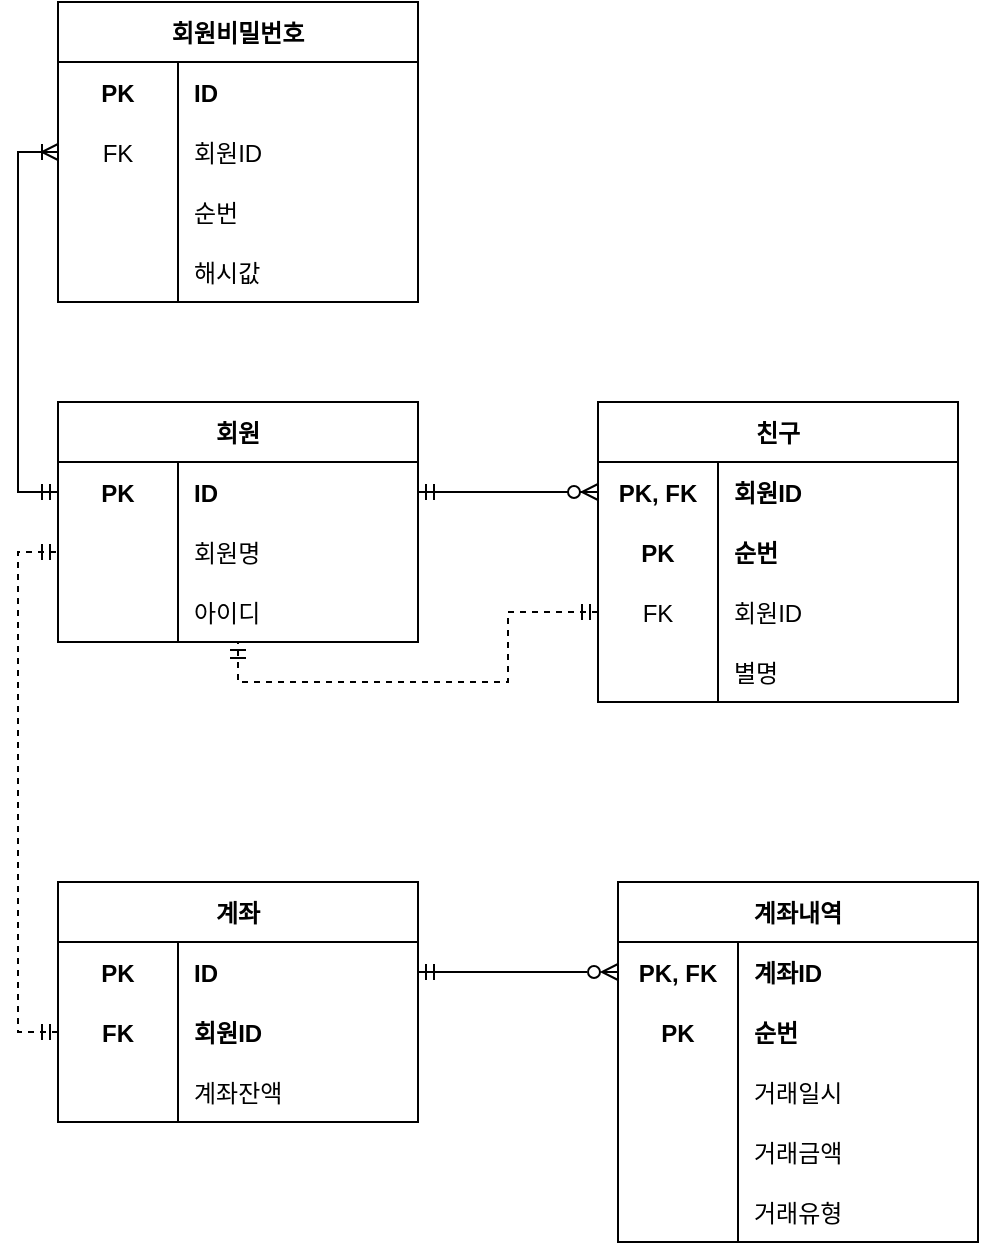 <mxfile version="20.8.20" type="github">
  <diagram id="vaSoZMjLQWregY1z2E6H" name="페이지-1">
    <mxGraphModel dx="1434" dy="788" grid="1" gridSize="10" guides="1" tooltips="1" connect="1" arrows="1" fold="1" page="1" pageScale="1" pageWidth="1100" pageHeight="850" math="0" shadow="0">
      <root>
        <mxCell id="0" />
        <mxCell id="1" parent="0" />
        <mxCell id="vQAXsHzkjVYNGvamQJw--1" value="회원" style="shape=table;startSize=30;container=1;collapsible=1;childLayout=tableLayout;fixedRows=1;rowLines=0;fontStyle=1;align=center;resizeLast=1;" parent="1" vertex="1">
          <mxGeometry x="290" y="310" width="180" height="120" as="geometry" />
        </mxCell>
        <mxCell id="vQAXsHzkjVYNGvamQJw--2" value="" style="shape=tableRow;horizontal=0;startSize=0;swimlaneHead=0;swimlaneBody=0;collapsible=0;dropTarget=0;points=[[0,0.5],[1,0.5]];portConstraint=eastwest;top=0;left=0;right=0;bottom=0;strokeWidth=3;fillColor=none;strokeColor=#000000;" parent="vQAXsHzkjVYNGvamQJw--1" vertex="1">
          <mxGeometry y="30" width="180" height="30" as="geometry" />
        </mxCell>
        <mxCell id="vQAXsHzkjVYNGvamQJw--3" value="PK" style="shape=partialRectangle;connectable=0;fillColor=none;top=0;left=0;bottom=0;right=0;fontStyle=1;overflow=hidden;" parent="vQAXsHzkjVYNGvamQJw--2" vertex="1">
          <mxGeometry width="60" height="30" as="geometry">
            <mxRectangle width="60" height="30" as="alternateBounds" />
          </mxGeometry>
        </mxCell>
        <mxCell id="vQAXsHzkjVYNGvamQJw--4" value="ID" style="shape=partialRectangle;connectable=0;fillColor=none;top=0;left=0;bottom=0;right=0;align=left;spacingLeft=6;fontStyle=1;overflow=hidden;" parent="vQAXsHzkjVYNGvamQJw--2" vertex="1">
          <mxGeometry x="60" width="120" height="30" as="geometry">
            <mxRectangle width="120" height="30" as="alternateBounds" />
          </mxGeometry>
        </mxCell>
        <mxCell id="vQAXsHzkjVYNGvamQJw--8" value="" style="shape=tableRow;horizontal=0;startSize=0;swimlaneHead=0;swimlaneBody=0;fillColor=none;collapsible=0;dropTarget=0;points=[[0,0.5],[1,0.5]];portConstraint=eastwest;top=0;left=0;right=0;bottom=0;" parent="vQAXsHzkjVYNGvamQJw--1" vertex="1">
          <mxGeometry y="60" width="180" height="30" as="geometry" />
        </mxCell>
        <mxCell id="vQAXsHzkjVYNGvamQJw--9" value="" style="shape=partialRectangle;connectable=0;fillColor=none;top=0;left=0;bottom=0;right=0;editable=1;overflow=hidden;" parent="vQAXsHzkjVYNGvamQJw--8" vertex="1">
          <mxGeometry width="60" height="30" as="geometry">
            <mxRectangle width="60" height="30" as="alternateBounds" />
          </mxGeometry>
        </mxCell>
        <mxCell id="vQAXsHzkjVYNGvamQJw--10" value="회원명" style="shape=partialRectangle;connectable=0;fillColor=none;top=0;left=0;bottom=0;right=0;align=left;spacingLeft=6;overflow=hidden;" parent="vQAXsHzkjVYNGvamQJw--8" vertex="1">
          <mxGeometry x="60" width="120" height="30" as="geometry">
            <mxRectangle width="120" height="30" as="alternateBounds" />
          </mxGeometry>
        </mxCell>
        <mxCell id="vQAXsHzkjVYNGvamQJw--11" value="" style="shape=tableRow;horizontal=0;startSize=0;swimlaneHead=0;swimlaneBody=0;fillColor=none;collapsible=0;dropTarget=0;points=[[0,0.5],[1,0.5]];portConstraint=eastwest;top=0;left=0;right=0;bottom=0;" parent="vQAXsHzkjVYNGvamQJw--1" vertex="1">
          <mxGeometry y="90" width="180" height="30" as="geometry" />
        </mxCell>
        <mxCell id="vQAXsHzkjVYNGvamQJw--12" value="" style="shape=partialRectangle;connectable=0;fillColor=none;top=0;left=0;bottom=0;right=0;editable=1;overflow=hidden;" parent="vQAXsHzkjVYNGvamQJw--11" vertex="1">
          <mxGeometry width="60" height="30" as="geometry">
            <mxRectangle width="60" height="30" as="alternateBounds" />
          </mxGeometry>
        </mxCell>
        <mxCell id="vQAXsHzkjVYNGvamQJw--13" value="아이디" style="shape=partialRectangle;connectable=0;fillColor=none;top=0;left=0;bottom=0;right=0;align=left;spacingLeft=6;overflow=hidden;" parent="vQAXsHzkjVYNGvamQJw--11" vertex="1">
          <mxGeometry x="60" width="120" height="30" as="geometry">
            <mxRectangle width="120" height="30" as="alternateBounds" />
          </mxGeometry>
        </mxCell>
        <mxCell id="vQAXsHzkjVYNGvamQJw--20" value="회원비밀번호" style="shape=table;startSize=30;container=1;collapsible=1;childLayout=tableLayout;fixedRows=1;rowLines=0;fontStyle=1;align=center;resizeLast=1;" parent="1" vertex="1">
          <mxGeometry x="290" y="110" width="180" height="150" as="geometry" />
        </mxCell>
        <mxCell id="vQAXsHzkjVYNGvamQJw--21" value="" style="shape=tableRow;horizontal=0;startSize=0;swimlaneHead=0;swimlaneBody=0;collapsible=0;dropTarget=0;points=[[0,0.5],[1,0.5]];portConstraint=eastwest;top=0;left=0;right=0;bottom=0;strokeWidth=3;fillColor=none;strokeColor=#000000;" parent="vQAXsHzkjVYNGvamQJw--20" vertex="1">
          <mxGeometry y="30" width="180" height="30" as="geometry" />
        </mxCell>
        <mxCell id="vQAXsHzkjVYNGvamQJw--22" value="PK" style="shape=partialRectangle;connectable=0;fillColor=none;top=0;left=0;bottom=0;right=0;fontStyle=1;overflow=hidden;" parent="vQAXsHzkjVYNGvamQJw--21" vertex="1">
          <mxGeometry width="60" height="30" as="geometry">
            <mxRectangle width="60" height="30" as="alternateBounds" />
          </mxGeometry>
        </mxCell>
        <mxCell id="vQAXsHzkjVYNGvamQJw--23" value="ID" style="shape=partialRectangle;connectable=0;fillColor=none;top=0;left=0;bottom=0;right=0;align=left;spacingLeft=6;fontStyle=1;overflow=hidden;" parent="vQAXsHzkjVYNGvamQJw--21" vertex="1">
          <mxGeometry x="60" width="120" height="30" as="geometry">
            <mxRectangle width="120" height="30" as="alternateBounds" />
          </mxGeometry>
        </mxCell>
        <mxCell id="vQAXsHzkjVYNGvamQJw--33" value="" style="shape=tableRow;horizontal=0;startSize=0;swimlaneHead=0;swimlaneBody=0;collapsible=0;dropTarget=0;points=[[0,0.5],[1,0.5]];portConstraint=eastwest;top=0;left=0;right=0;bottom=0;strokeWidth=3;fillColor=none;strokeColor=#000000;" parent="vQAXsHzkjVYNGvamQJw--20" vertex="1">
          <mxGeometry y="60" width="180" height="30" as="geometry" />
        </mxCell>
        <mxCell id="vQAXsHzkjVYNGvamQJw--34" value="FK" style="shape=partialRectangle;connectable=0;fillColor=none;top=0;left=0;bottom=0;right=0;fontStyle=0;overflow=hidden;" parent="vQAXsHzkjVYNGvamQJw--33" vertex="1">
          <mxGeometry width="60" height="30" as="geometry">
            <mxRectangle width="60" height="30" as="alternateBounds" />
          </mxGeometry>
        </mxCell>
        <mxCell id="vQAXsHzkjVYNGvamQJw--35" value="회원ID" style="shape=partialRectangle;connectable=0;fillColor=none;top=0;left=0;bottom=0;right=0;align=left;spacingLeft=6;fontStyle=0;overflow=hidden;" parent="vQAXsHzkjVYNGvamQJw--33" vertex="1">
          <mxGeometry x="60" width="120" height="30" as="geometry">
            <mxRectangle width="120" height="30" as="alternateBounds" />
          </mxGeometry>
        </mxCell>
        <mxCell id="vQAXsHzkjVYNGvamQJw--24" value="" style="shape=tableRow;horizontal=0;startSize=0;swimlaneHead=0;swimlaneBody=0;fillColor=none;collapsible=0;dropTarget=0;points=[[0,0.5],[1,0.5]];portConstraint=eastwest;top=0;left=0;right=0;bottom=0;" parent="vQAXsHzkjVYNGvamQJw--20" vertex="1">
          <mxGeometry y="90" width="180" height="30" as="geometry" />
        </mxCell>
        <mxCell id="vQAXsHzkjVYNGvamQJw--25" value="" style="shape=partialRectangle;connectable=0;fillColor=none;top=0;left=0;bottom=0;right=0;editable=1;overflow=hidden;" parent="vQAXsHzkjVYNGvamQJw--24" vertex="1">
          <mxGeometry width="60" height="30" as="geometry">
            <mxRectangle width="60" height="30" as="alternateBounds" />
          </mxGeometry>
        </mxCell>
        <mxCell id="vQAXsHzkjVYNGvamQJw--26" value="순번" style="shape=partialRectangle;connectable=0;fillColor=none;top=0;left=0;bottom=0;right=0;align=left;spacingLeft=6;overflow=hidden;" parent="vQAXsHzkjVYNGvamQJw--24" vertex="1">
          <mxGeometry x="60" width="120" height="30" as="geometry">
            <mxRectangle width="120" height="30" as="alternateBounds" />
          </mxGeometry>
        </mxCell>
        <mxCell id="vQAXsHzkjVYNGvamQJw--27" value="" style="shape=tableRow;horizontal=0;startSize=0;swimlaneHead=0;swimlaneBody=0;fillColor=none;collapsible=0;dropTarget=0;points=[[0,0.5],[1,0.5]];portConstraint=eastwest;top=0;left=0;right=0;bottom=0;" parent="vQAXsHzkjVYNGvamQJw--20" vertex="1">
          <mxGeometry y="120" width="180" height="30" as="geometry" />
        </mxCell>
        <mxCell id="vQAXsHzkjVYNGvamQJw--28" value="" style="shape=partialRectangle;connectable=0;fillColor=none;top=0;left=0;bottom=0;right=0;editable=1;overflow=hidden;" parent="vQAXsHzkjVYNGvamQJw--27" vertex="1">
          <mxGeometry width="60" height="30" as="geometry">
            <mxRectangle width="60" height="30" as="alternateBounds" />
          </mxGeometry>
        </mxCell>
        <mxCell id="vQAXsHzkjVYNGvamQJw--29" value="해시값" style="shape=partialRectangle;connectable=0;fillColor=none;top=0;left=0;bottom=0;right=0;align=left;spacingLeft=6;overflow=hidden;" parent="vQAXsHzkjVYNGvamQJw--27" vertex="1">
          <mxGeometry x="60" width="120" height="30" as="geometry">
            <mxRectangle width="120" height="30" as="alternateBounds" />
          </mxGeometry>
        </mxCell>
        <mxCell id="vQAXsHzkjVYNGvamQJw--36" value="친구" style="shape=table;startSize=30;container=1;collapsible=1;childLayout=tableLayout;fixedRows=1;rowLines=0;fontStyle=1;align=center;resizeLast=1;" parent="1" vertex="1">
          <mxGeometry x="560" y="310" width="180" height="150" as="geometry" />
        </mxCell>
        <mxCell id="vQAXsHzkjVYNGvamQJw--37" value="" style="shape=tableRow;horizontal=0;startSize=0;swimlaneHead=0;swimlaneBody=0;collapsible=0;dropTarget=0;points=[[0,0.5],[1,0.5]];portConstraint=eastwest;top=0;left=0;right=0;bottom=0;strokeWidth=3;fillColor=none;strokeColor=#000000;" parent="vQAXsHzkjVYNGvamQJw--36" vertex="1">
          <mxGeometry y="30" width="180" height="30" as="geometry" />
        </mxCell>
        <mxCell id="vQAXsHzkjVYNGvamQJw--38" value="PK, FK" style="shape=partialRectangle;connectable=0;fillColor=none;top=0;left=0;bottom=0;right=0;fontStyle=1;overflow=hidden;" parent="vQAXsHzkjVYNGvamQJw--37" vertex="1">
          <mxGeometry width="60" height="30" as="geometry">
            <mxRectangle width="60" height="30" as="alternateBounds" />
          </mxGeometry>
        </mxCell>
        <mxCell id="vQAXsHzkjVYNGvamQJw--39" value="회원ID" style="shape=partialRectangle;connectable=0;fillColor=none;top=0;left=0;bottom=0;right=0;align=left;spacingLeft=6;fontStyle=1;overflow=hidden;" parent="vQAXsHzkjVYNGvamQJw--37" vertex="1">
          <mxGeometry x="60" width="120" height="30" as="geometry">
            <mxRectangle width="120" height="30" as="alternateBounds" />
          </mxGeometry>
        </mxCell>
        <mxCell id="vQAXsHzkjVYNGvamQJw--46" value="" style="shape=tableRow;horizontal=0;startSize=0;swimlaneHead=0;swimlaneBody=0;collapsible=0;dropTarget=0;points=[[0,0.5],[1,0.5]];portConstraint=eastwest;top=0;left=0;right=0;bottom=0;strokeWidth=3;fillColor=none;strokeColor=#000000;" parent="vQAXsHzkjVYNGvamQJw--36" vertex="1">
          <mxGeometry y="60" width="180" height="30" as="geometry" />
        </mxCell>
        <mxCell id="vQAXsHzkjVYNGvamQJw--47" value="PK" style="shape=partialRectangle;connectable=0;fillColor=none;top=0;left=0;bottom=0;right=0;fontStyle=1;overflow=hidden;" parent="vQAXsHzkjVYNGvamQJw--46" vertex="1">
          <mxGeometry width="60" height="30" as="geometry">
            <mxRectangle width="60" height="30" as="alternateBounds" />
          </mxGeometry>
        </mxCell>
        <mxCell id="vQAXsHzkjVYNGvamQJw--48" value="순번" style="shape=partialRectangle;connectable=0;fillColor=none;top=0;left=0;bottom=0;right=0;align=left;spacingLeft=6;fontStyle=1;overflow=hidden;" parent="vQAXsHzkjVYNGvamQJw--46" vertex="1">
          <mxGeometry x="60" width="120" height="30" as="geometry">
            <mxRectangle width="120" height="30" as="alternateBounds" />
          </mxGeometry>
        </mxCell>
        <mxCell id="vQAXsHzkjVYNGvamQJw--40" value="" style="shape=tableRow;horizontal=0;startSize=0;swimlaneHead=0;swimlaneBody=0;fillColor=none;collapsible=0;dropTarget=0;points=[[0,0.5],[1,0.5]];portConstraint=eastwest;top=0;left=0;right=0;bottom=0;" parent="vQAXsHzkjVYNGvamQJw--36" vertex="1">
          <mxGeometry y="90" width="180" height="30" as="geometry" />
        </mxCell>
        <mxCell id="vQAXsHzkjVYNGvamQJw--41" value="FK" style="shape=partialRectangle;connectable=0;fillColor=none;top=0;left=0;bottom=0;right=0;editable=1;overflow=hidden;" parent="vQAXsHzkjVYNGvamQJw--40" vertex="1">
          <mxGeometry width="60" height="30" as="geometry">
            <mxRectangle width="60" height="30" as="alternateBounds" />
          </mxGeometry>
        </mxCell>
        <mxCell id="vQAXsHzkjVYNGvamQJw--42" value="회원ID" style="shape=partialRectangle;connectable=0;fillColor=none;top=0;left=0;bottom=0;right=0;align=left;spacingLeft=6;overflow=hidden;" parent="vQAXsHzkjVYNGvamQJw--40" vertex="1">
          <mxGeometry x="60" width="120" height="30" as="geometry">
            <mxRectangle width="120" height="30" as="alternateBounds" />
          </mxGeometry>
        </mxCell>
        <mxCell id="vQAXsHzkjVYNGvamQJw--43" value="" style="shape=tableRow;horizontal=0;startSize=0;swimlaneHead=0;swimlaneBody=0;fillColor=none;collapsible=0;dropTarget=0;points=[[0,0.5],[1,0.5]];portConstraint=eastwest;top=0;left=0;right=0;bottom=0;" parent="vQAXsHzkjVYNGvamQJw--36" vertex="1">
          <mxGeometry y="120" width="180" height="30" as="geometry" />
        </mxCell>
        <mxCell id="vQAXsHzkjVYNGvamQJw--44" value="" style="shape=partialRectangle;connectable=0;fillColor=none;top=0;left=0;bottom=0;right=0;editable=1;overflow=hidden;" parent="vQAXsHzkjVYNGvamQJw--43" vertex="1">
          <mxGeometry width="60" height="30" as="geometry">
            <mxRectangle width="60" height="30" as="alternateBounds" />
          </mxGeometry>
        </mxCell>
        <mxCell id="vQAXsHzkjVYNGvamQJw--45" value="별명" style="shape=partialRectangle;connectable=0;fillColor=none;top=0;left=0;bottom=0;right=0;align=left;spacingLeft=6;overflow=hidden;" parent="vQAXsHzkjVYNGvamQJw--43" vertex="1">
          <mxGeometry x="60" width="120" height="30" as="geometry">
            <mxRectangle width="120" height="30" as="alternateBounds" />
          </mxGeometry>
        </mxCell>
        <mxCell id="vQAXsHzkjVYNGvamQJw--49" value="" style="edgeStyle=entityRelationEdgeStyle;fontSize=12;html=1;endArrow=ERzeroToMany;startArrow=ERmandOne;rounded=0;exitX=1;exitY=0.5;exitDx=0;exitDy=0;entryX=0;entryY=0.5;entryDx=0;entryDy=0;" parent="1" source="vQAXsHzkjVYNGvamQJw--2" target="vQAXsHzkjVYNGvamQJw--37" edge="1">
          <mxGeometry width="100" height="100" relative="1" as="geometry">
            <mxPoint x="590" y="450" as="sourcePoint" />
            <mxPoint x="690" y="350" as="targetPoint" />
          </mxGeometry>
        </mxCell>
        <mxCell id="vQAXsHzkjVYNGvamQJw--56" style="edgeStyle=orthogonalEdgeStyle;rounded=0;orthogonalLoop=1;jettySize=auto;html=1;exitX=0;exitY=0.5;exitDx=0;exitDy=0;entryX=0;entryY=0.5;entryDx=0;entryDy=0;startArrow=ERmandOne;startFill=0;endArrow=ERoneToMany;endFill=0;" parent="1" source="vQAXsHzkjVYNGvamQJw--2" target="vQAXsHzkjVYNGvamQJw--33" edge="1">
          <mxGeometry relative="1" as="geometry" />
        </mxCell>
        <mxCell id="vQAXsHzkjVYNGvamQJw--57" style="edgeStyle=orthogonalEdgeStyle;rounded=0;orthogonalLoop=1;jettySize=auto;html=1;exitX=0;exitY=0.5;exitDx=0;exitDy=0;entryX=0.5;entryY=1;entryDx=0;entryDy=0;entryPerimeter=0;startArrow=ERmandOne;startFill=0;endArrow=ERmandOne;endFill=0;dashed=1;" parent="1" source="vQAXsHzkjVYNGvamQJw--40" target="vQAXsHzkjVYNGvamQJw--11" edge="1">
          <mxGeometry relative="1" as="geometry" />
        </mxCell>
        <mxCell id="vQAXsHzkjVYNGvamQJw--58" value="계좌" style="shape=table;startSize=30;container=1;collapsible=1;childLayout=tableLayout;fixedRows=1;rowLines=0;fontStyle=1;align=center;resizeLast=1;" parent="1" vertex="1">
          <mxGeometry x="290" y="550" width="180" height="120" as="geometry" />
        </mxCell>
        <mxCell id="vQAXsHzkjVYNGvamQJw--59" value="" style="shape=tableRow;horizontal=0;startSize=0;swimlaneHead=0;swimlaneBody=0;collapsible=0;dropTarget=0;points=[[0,0.5],[1,0.5]];portConstraint=eastwest;top=0;left=0;right=0;bottom=0;strokeWidth=3;fillColor=none;strokeColor=#000000;" parent="vQAXsHzkjVYNGvamQJw--58" vertex="1">
          <mxGeometry y="30" width="180" height="30" as="geometry" />
        </mxCell>
        <mxCell id="vQAXsHzkjVYNGvamQJw--60" value="PK" style="shape=partialRectangle;connectable=0;fillColor=none;top=0;left=0;bottom=0;right=0;fontStyle=1;overflow=hidden;" parent="vQAXsHzkjVYNGvamQJw--59" vertex="1">
          <mxGeometry width="60" height="30" as="geometry">
            <mxRectangle width="60" height="30" as="alternateBounds" />
          </mxGeometry>
        </mxCell>
        <mxCell id="vQAXsHzkjVYNGvamQJw--61" value="ID" style="shape=partialRectangle;connectable=0;fillColor=none;top=0;left=0;bottom=0;right=0;align=left;spacingLeft=6;fontStyle=1;overflow=hidden;" parent="vQAXsHzkjVYNGvamQJw--59" vertex="1">
          <mxGeometry x="60" width="120" height="30" as="geometry">
            <mxRectangle width="120" height="30" as="alternateBounds" />
          </mxGeometry>
        </mxCell>
        <mxCell id="vQAXsHzkjVYNGvamQJw--62" value="" style="shape=tableRow;horizontal=0;startSize=0;swimlaneHead=0;swimlaneBody=0;fillColor=none;collapsible=0;dropTarget=0;points=[[0,0.5],[1,0.5]];portConstraint=eastwest;top=0;left=0;right=0;bottom=0;" parent="vQAXsHzkjVYNGvamQJw--58" vertex="1">
          <mxGeometry y="60" width="180" height="30" as="geometry" />
        </mxCell>
        <mxCell id="vQAXsHzkjVYNGvamQJw--63" value="FK" style="shape=partialRectangle;connectable=0;fillColor=none;top=0;left=0;bottom=0;right=0;editable=1;overflow=hidden;fontStyle=1" parent="vQAXsHzkjVYNGvamQJw--62" vertex="1">
          <mxGeometry width="60" height="30" as="geometry">
            <mxRectangle width="60" height="30" as="alternateBounds" />
          </mxGeometry>
        </mxCell>
        <mxCell id="vQAXsHzkjVYNGvamQJw--64" value="회원ID" style="shape=partialRectangle;connectable=0;fillColor=none;top=0;left=0;bottom=0;right=0;align=left;spacingLeft=6;overflow=hidden;fontStyle=1" parent="vQAXsHzkjVYNGvamQJw--62" vertex="1">
          <mxGeometry x="60" width="120" height="30" as="geometry">
            <mxRectangle width="120" height="30" as="alternateBounds" />
          </mxGeometry>
        </mxCell>
        <mxCell id="vQAXsHzkjVYNGvamQJw--68" value="" style="shape=tableRow;horizontal=0;startSize=0;swimlaneHead=0;swimlaneBody=0;fillColor=none;collapsible=0;dropTarget=0;points=[[0,0.5],[1,0.5]];portConstraint=eastwest;top=0;left=0;right=0;bottom=0;" parent="vQAXsHzkjVYNGvamQJw--58" vertex="1">
          <mxGeometry y="90" width="180" height="30" as="geometry" />
        </mxCell>
        <mxCell id="vQAXsHzkjVYNGvamQJw--69" value="" style="shape=partialRectangle;connectable=0;fillColor=none;top=0;left=0;bottom=0;right=0;editable=1;overflow=hidden;" parent="vQAXsHzkjVYNGvamQJw--68" vertex="1">
          <mxGeometry width="60" height="30" as="geometry">
            <mxRectangle width="60" height="30" as="alternateBounds" />
          </mxGeometry>
        </mxCell>
        <mxCell id="vQAXsHzkjVYNGvamQJw--70" value="계좌잔액" style="shape=partialRectangle;connectable=0;fillColor=none;top=0;left=0;bottom=0;right=0;align=left;spacingLeft=6;overflow=hidden;" parent="vQAXsHzkjVYNGvamQJw--68" vertex="1">
          <mxGeometry x="60" width="120" height="30" as="geometry">
            <mxRectangle width="120" height="30" as="alternateBounds" />
          </mxGeometry>
        </mxCell>
        <mxCell id="vQAXsHzkjVYNGvamQJw--71" style="edgeStyle=orthogonalEdgeStyle;rounded=0;orthogonalLoop=1;jettySize=auto;html=1;exitX=0;exitY=0.5;exitDx=0;exitDy=0;entryX=0;entryY=0.5;entryDx=0;entryDy=0;startArrow=ERmandOne;startFill=0;endArrow=ERmandOne;endFill=0;dashed=1;" parent="1" source="vQAXsHzkjVYNGvamQJw--62" target="vQAXsHzkjVYNGvamQJw--8" edge="1">
          <mxGeometry relative="1" as="geometry" />
        </mxCell>
        <mxCell id="vQAXsHzkjVYNGvamQJw--78" value="계좌내역" style="shape=table;startSize=30;container=1;collapsible=1;childLayout=tableLayout;fixedRows=1;rowLines=0;fontStyle=1;align=center;resizeLast=1;" parent="1" vertex="1">
          <mxGeometry x="570" y="550" width="180" height="180" as="geometry" />
        </mxCell>
        <mxCell id="vQAXsHzkjVYNGvamQJw--79" value="" style="shape=tableRow;horizontal=0;startSize=0;swimlaneHead=0;swimlaneBody=0;collapsible=0;dropTarget=0;points=[[0,0.5],[1,0.5]];portConstraint=eastwest;top=0;left=0;right=0;bottom=0;strokeWidth=3;fillColor=none;strokeColor=#000000;" parent="vQAXsHzkjVYNGvamQJw--78" vertex="1">
          <mxGeometry y="30" width="180" height="30" as="geometry" />
        </mxCell>
        <mxCell id="vQAXsHzkjVYNGvamQJw--80" value="PK, FK" style="shape=partialRectangle;connectable=0;fillColor=none;top=0;left=0;bottom=0;right=0;fontStyle=1;overflow=hidden;" parent="vQAXsHzkjVYNGvamQJw--79" vertex="1">
          <mxGeometry width="60" height="30" as="geometry">
            <mxRectangle width="60" height="30" as="alternateBounds" />
          </mxGeometry>
        </mxCell>
        <mxCell id="vQAXsHzkjVYNGvamQJw--81" value="계좌ID" style="shape=partialRectangle;connectable=0;fillColor=none;top=0;left=0;bottom=0;right=0;align=left;spacingLeft=6;fontStyle=1;overflow=hidden;" parent="vQAXsHzkjVYNGvamQJw--79" vertex="1">
          <mxGeometry x="60" width="120" height="30" as="geometry">
            <mxRectangle width="120" height="30" as="alternateBounds" />
          </mxGeometry>
        </mxCell>
        <mxCell id="vQAXsHzkjVYNGvamQJw--85" value="" style="shape=tableRow;horizontal=0;startSize=0;swimlaneHead=0;swimlaneBody=0;fillColor=none;collapsible=0;dropTarget=0;points=[[0,0.5],[1,0.5]];portConstraint=eastwest;top=0;left=0;right=0;bottom=0;" parent="vQAXsHzkjVYNGvamQJw--78" vertex="1">
          <mxGeometry y="60" width="180" height="30" as="geometry" />
        </mxCell>
        <mxCell id="vQAXsHzkjVYNGvamQJw--86" value="PK" style="shape=partialRectangle;connectable=0;fillColor=none;top=0;left=0;bottom=0;right=0;editable=1;overflow=hidden;fontStyle=1" parent="vQAXsHzkjVYNGvamQJw--85" vertex="1">
          <mxGeometry width="60" height="30" as="geometry">
            <mxRectangle width="60" height="30" as="alternateBounds" />
          </mxGeometry>
        </mxCell>
        <mxCell id="vQAXsHzkjVYNGvamQJw--87" value="순번" style="shape=partialRectangle;connectable=0;fillColor=none;top=0;left=0;bottom=0;right=0;align=left;spacingLeft=6;overflow=hidden;fontStyle=1" parent="vQAXsHzkjVYNGvamQJw--85" vertex="1">
          <mxGeometry x="60" width="120" height="30" as="geometry">
            <mxRectangle width="120" height="30" as="alternateBounds" />
          </mxGeometry>
        </mxCell>
        <mxCell id="vQAXsHzkjVYNGvamQJw--88" value="" style="shape=tableRow;horizontal=0;startSize=0;swimlaneHead=0;swimlaneBody=0;fillColor=none;collapsible=0;dropTarget=0;points=[[0,0.5],[1,0.5]];portConstraint=eastwest;top=0;left=0;right=0;bottom=0;" parent="vQAXsHzkjVYNGvamQJw--78" vertex="1">
          <mxGeometry y="90" width="180" height="30" as="geometry" />
        </mxCell>
        <mxCell id="vQAXsHzkjVYNGvamQJw--89" value="" style="shape=partialRectangle;connectable=0;fillColor=none;top=0;left=0;bottom=0;right=0;editable=1;overflow=hidden;" parent="vQAXsHzkjVYNGvamQJw--88" vertex="1">
          <mxGeometry width="60" height="30" as="geometry">
            <mxRectangle width="60" height="30" as="alternateBounds" />
          </mxGeometry>
        </mxCell>
        <mxCell id="vQAXsHzkjVYNGvamQJw--90" value="거래일시" style="shape=partialRectangle;connectable=0;fillColor=none;top=0;left=0;bottom=0;right=0;align=left;spacingLeft=6;overflow=hidden;" parent="vQAXsHzkjVYNGvamQJw--88" vertex="1">
          <mxGeometry x="60" width="120" height="30" as="geometry">
            <mxRectangle width="120" height="30" as="alternateBounds" />
          </mxGeometry>
        </mxCell>
        <mxCell id="vQAXsHzkjVYNGvamQJw--91" value="" style="shape=tableRow;horizontal=0;startSize=0;swimlaneHead=0;swimlaneBody=0;fillColor=none;collapsible=0;dropTarget=0;points=[[0,0.5],[1,0.5]];portConstraint=eastwest;top=0;left=0;right=0;bottom=0;" parent="vQAXsHzkjVYNGvamQJw--78" vertex="1">
          <mxGeometry y="120" width="180" height="30" as="geometry" />
        </mxCell>
        <mxCell id="vQAXsHzkjVYNGvamQJw--92" value="" style="shape=partialRectangle;connectable=0;fillColor=none;top=0;left=0;bottom=0;right=0;editable=1;overflow=hidden;" parent="vQAXsHzkjVYNGvamQJw--91" vertex="1">
          <mxGeometry width="60" height="30" as="geometry">
            <mxRectangle width="60" height="30" as="alternateBounds" />
          </mxGeometry>
        </mxCell>
        <mxCell id="vQAXsHzkjVYNGvamQJw--93" value="거래금액" style="shape=partialRectangle;connectable=0;fillColor=none;top=0;left=0;bottom=0;right=0;align=left;spacingLeft=6;overflow=hidden;" parent="vQAXsHzkjVYNGvamQJw--91" vertex="1">
          <mxGeometry x="60" width="120" height="30" as="geometry">
            <mxRectangle width="120" height="30" as="alternateBounds" />
          </mxGeometry>
        </mxCell>
        <mxCell id="vQAXsHzkjVYNGvamQJw--94" value="" style="shape=tableRow;horizontal=0;startSize=0;swimlaneHead=0;swimlaneBody=0;fillColor=none;collapsible=0;dropTarget=0;points=[[0,0.5],[1,0.5]];portConstraint=eastwest;top=0;left=0;right=0;bottom=0;" parent="vQAXsHzkjVYNGvamQJw--78" vertex="1">
          <mxGeometry y="150" width="180" height="30" as="geometry" />
        </mxCell>
        <mxCell id="vQAXsHzkjVYNGvamQJw--95" value="" style="shape=partialRectangle;connectable=0;fillColor=none;top=0;left=0;bottom=0;right=0;editable=1;overflow=hidden;" parent="vQAXsHzkjVYNGvamQJw--94" vertex="1">
          <mxGeometry width="60" height="30" as="geometry">
            <mxRectangle width="60" height="30" as="alternateBounds" />
          </mxGeometry>
        </mxCell>
        <mxCell id="vQAXsHzkjVYNGvamQJw--96" value="거래유형" style="shape=partialRectangle;connectable=0;fillColor=none;top=0;left=0;bottom=0;right=0;align=left;spacingLeft=6;overflow=hidden;" parent="vQAXsHzkjVYNGvamQJw--94" vertex="1">
          <mxGeometry x="60" width="120" height="30" as="geometry">
            <mxRectangle width="120" height="30" as="alternateBounds" />
          </mxGeometry>
        </mxCell>
        <mxCell id="vQAXsHzkjVYNGvamQJw--97" style="edgeStyle=orthogonalEdgeStyle;rounded=0;orthogonalLoop=1;jettySize=auto;html=1;exitX=1;exitY=0.5;exitDx=0;exitDy=0;entryX=0;entryY=0.5;entryDx=0;entryDy=0;startArrow=ERmandOne;startFill=0;endArrow=ERzeroToMany;endFill=0;" parent="1" source="vQAXsHzkjVYNGvamQJw--59" target="vQAXsHzkjVYNGvamQJw--79" edge="1">
          <mxGeometry relative="1" as="geometry" />
        </mxCell>
      </root>
    </mxGraphModel>
  </diagram>
</mxfile>
